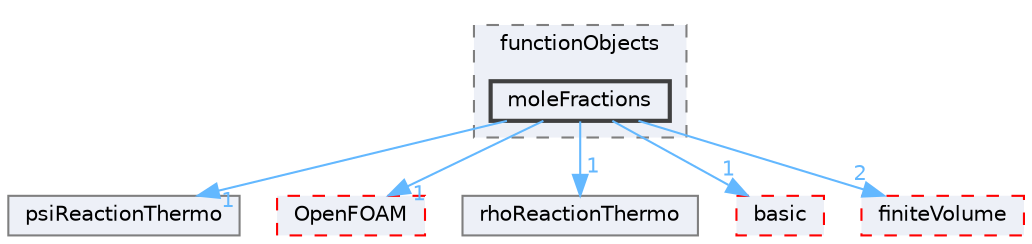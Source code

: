 digraph "src/thermophysicalModels/reactionThermo/functionObjects/moleFractions"
{
 // LATEX_PDF_SIZE
  bgcolor="transparent";
  edge [fontname=Helvetica,fontsize=10,labelfontname=Helvetica,labelfontsize=10];
  node [fontname=Helvetica,fontsize=10,shape=box,height=0.2,width=0.4];
  compound=true
  subgraph clusterdir_cf5cfed03378db5b28832509fd8a2dd8 {
    graph [ bgcolor="#edf0f7", pencolor="grey50", label="functionObjects", fontname=Helvetica,fontsize=10 style="filled,dashed", URL="dir_cf5cfed03378db5b28832509fd8a2dd8.html",tooltip=""]
  dir_3a24efe13e2fa355f09dd59793b5c181 [label="moleFractions", fillcolor="#edf0f7", color="grey25", style="filled,bold", URL="dir_3a24efe13e2fa355f09dd59793b5c181.html",tooltip=""];
  }
  dir_06f148173e18b30571767a4646427f53 [label="psiReactionThermo", fillcolor="#edf0f7", color="grey50", style="filled", URL="dir_06f148173e18b30571767a4646427f53.html",tooltip=""];
  dir_c5473ff19b20e6ec4dfe5c310b3778a8 [label="OpenFOAM", fillcolor="#edf0f7", color="red", style="filled,dashed", URL="dir_c5473ff19b20e6ec4dfe5c310b3778a8.html",tooltip=""];
  dir_1a3c3f461d6e95efbbe76e3f2afd24f9 [label="rhoReactionThermo", fillcolor="#edf0f7", color="grey50", style="filled", URL="dir_1a3c3f461d6e95efbbe76e3f2afd24f9.html",tooltip=""];
  dir_38cb9973e0eaf6834e10b18bff965c4b [label="basic", fillcolor="#edf0f7", color="red", style="filled,dashed", URL="dir_38cb9973e0eaf6834e10b18bff965c4b.html",tooltip=""];
  dir_9bd15774b555cf7259a6fa18f99fe99b [label="finiteVolume", fillcolor="#edf0f7", color="red", style="filled,dashed", URL="dir_9bd15774b555cf7259a6fa18f99fe99b.html",tooltip=""];
  dir_3a24efe13e2fa355f09dd59793b5c181->dir_06f148173e18b30571767a4646427f53 [headlabel="1", labeldistance=1.5 headhref="dir_002430_003111.html" href="dir_002430_003111.html" color="steelblue1" fontcolor="steelblue1"];
  dir_3a24efe13e2fa355f09dd59793b5c181->dir_1a3c3f461d6e95efbbe76e3f2afd24f9 [headlabel="1", labeldistance=1.5 headhref="dir_002430_003345.html" href="dir_002430_003345.html" color="steelblue1" fontcolor="steelblue1"];
  dir_3a24efe13e2fa355f09dd59793b5c181->dir_38cb9973e0eaf6834e10b18bff965c4b [headlabel="1", labeldistance=1.5 headhref="dir_002430_000219.html" href="dir_002430_000219.html" color="steelblue1" fontcolor="steelblue1"];
  dir_3a24efe13e2fa355f09dd59793b5c181->dir_9bd15774b555cf7259a6fa18f99fe99b [headlabel="2", labeldistance=1.5 headhref="dir_002430_001387.html" href="dir_002430_001387.html" color="steelblue1" fontcolor="steelblue1"];
  dir_3a24efe13e2fa355f09dd59793b5c181->dir_c5473ff19b20e6ec4dfe5c310b3778a8 [headlabel="1", labeldistance=1.5 headhref="dir_002430_002695.html" href="dir_002430_002695.html" color="steelblue1" fontcolor="steelblue1"];
}
